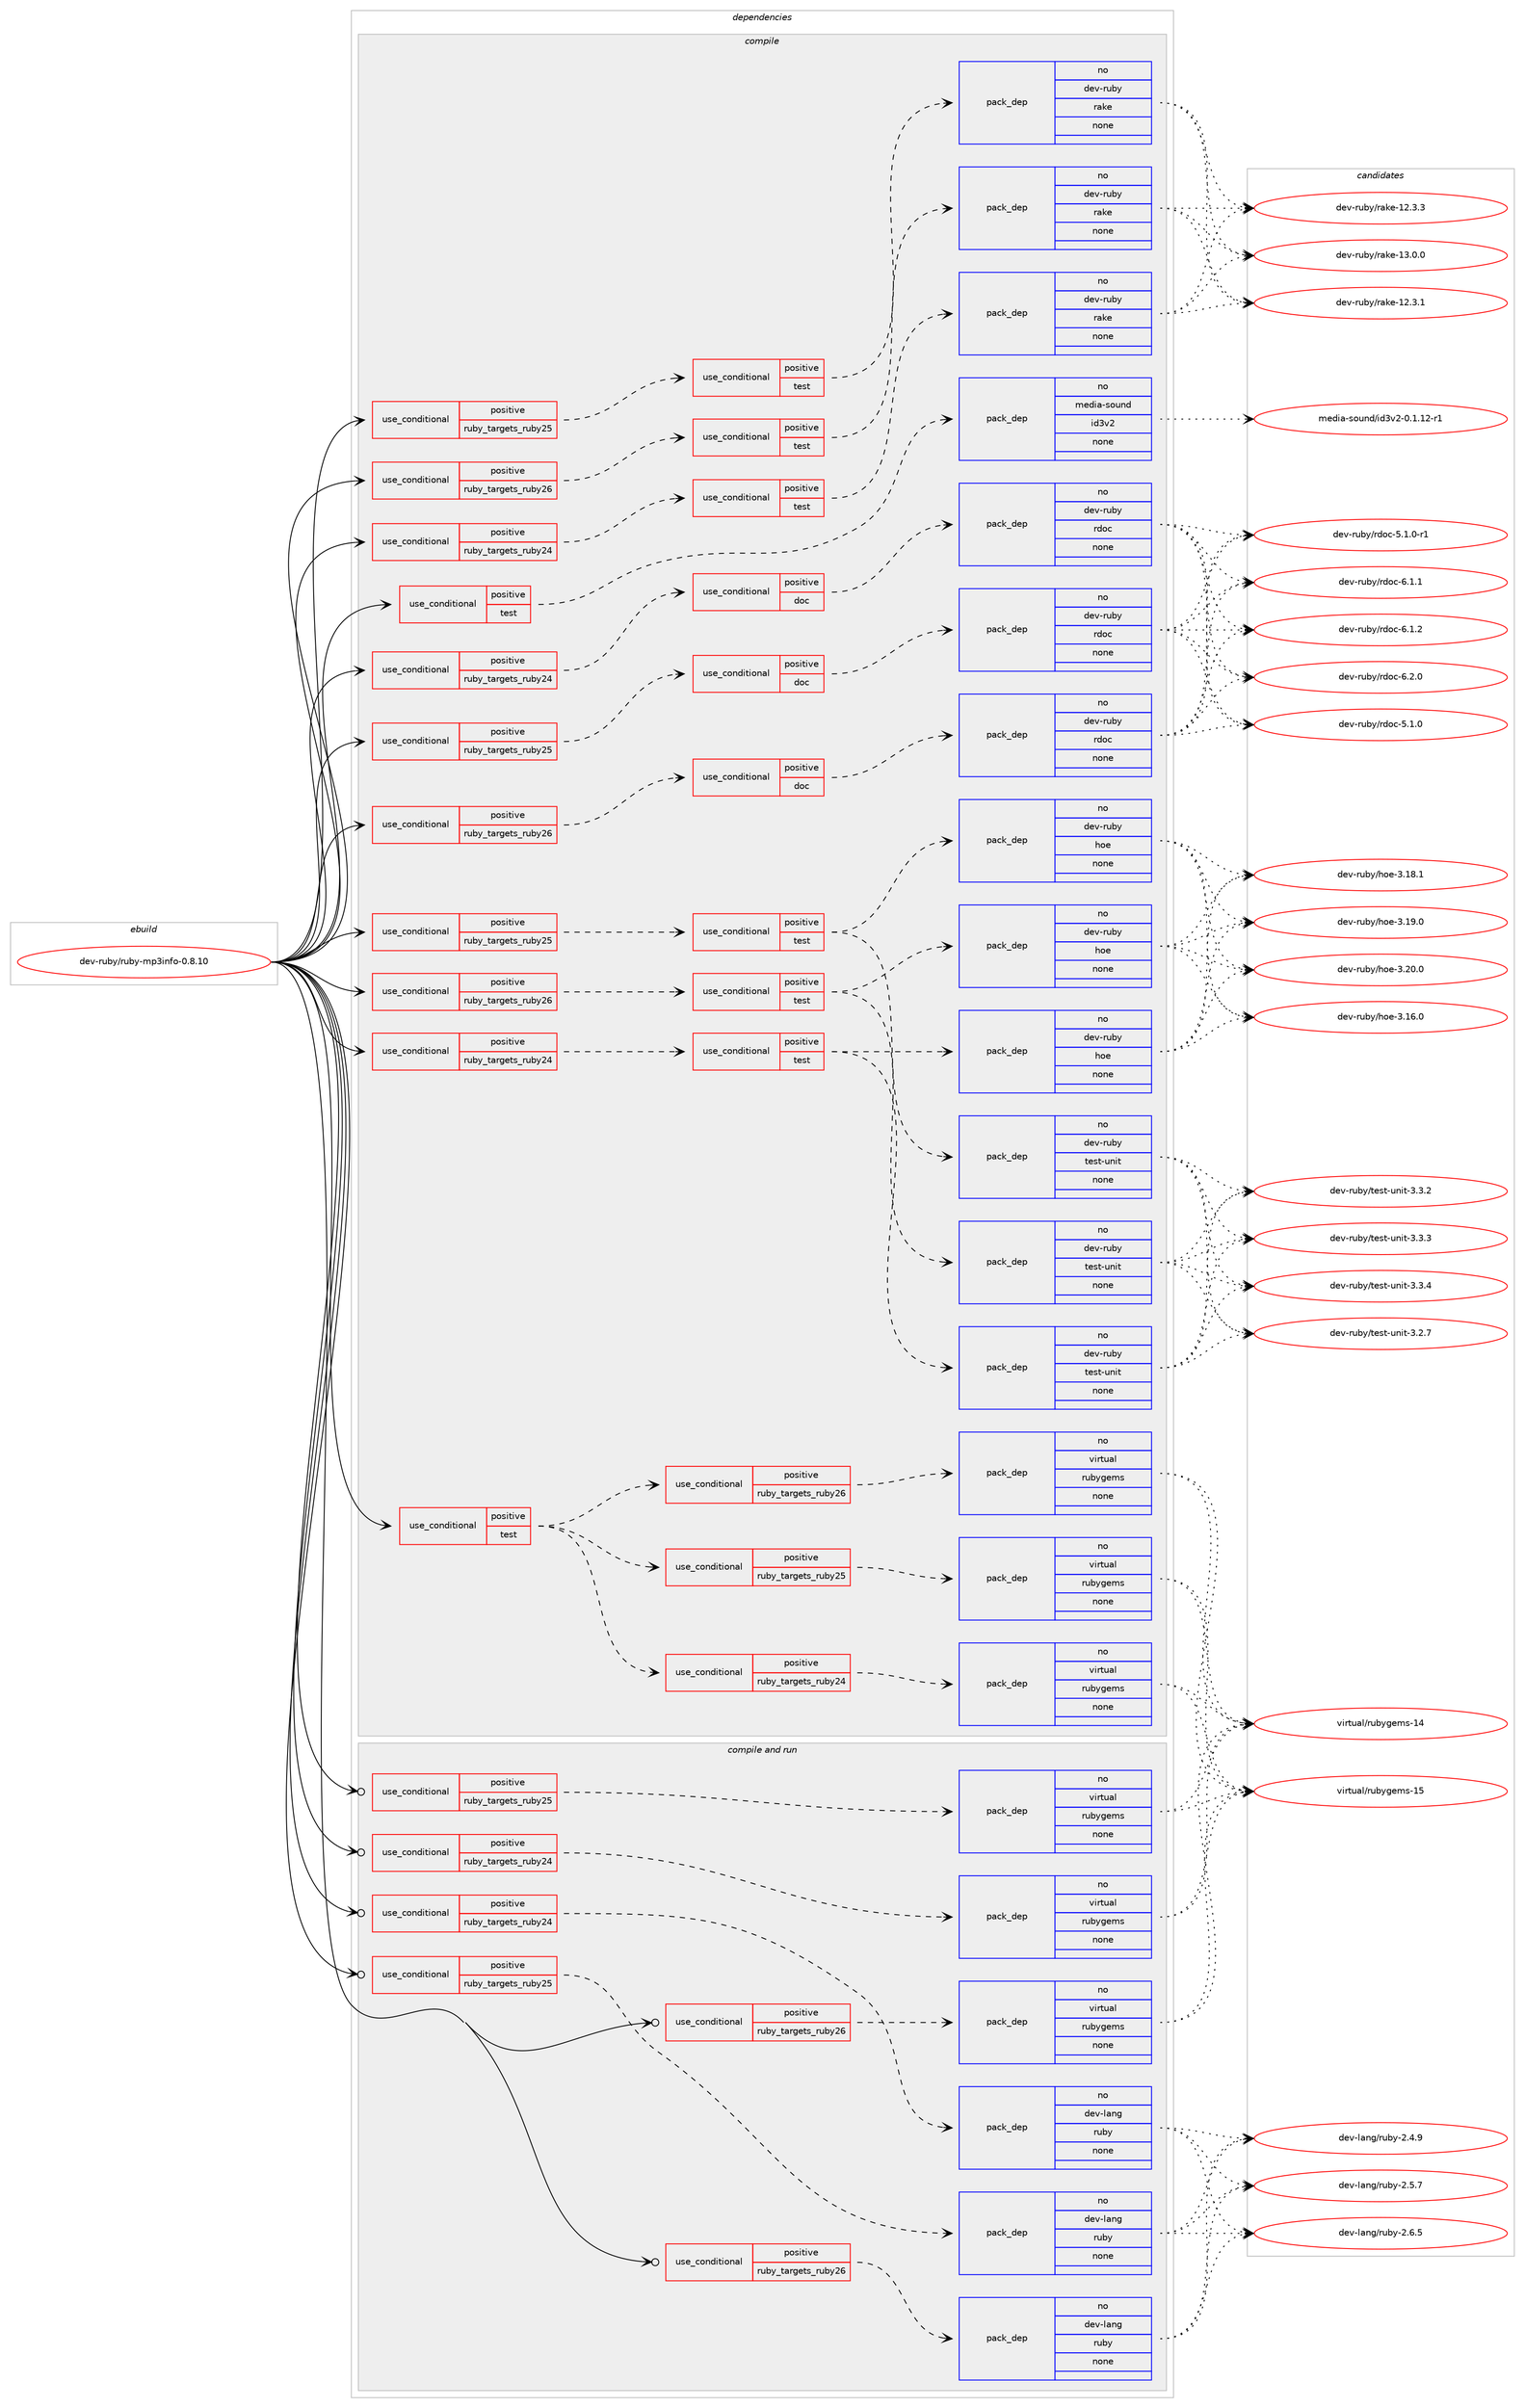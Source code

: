 digraph prolog {

# *************
# Graph options
# *************

newrank=true;
concentrate=true;
compound=true;
graph [rankdir=LR,fontname=Helvetica,fontsize=10,ranksep=1.5];#, ranksep=2.5, nodesep=0.2];
edge  [arrowhead=vee];
node  [fontname=Helvetica,fontsize=10];

# **********
# The ebuild
# **********

subgraph cluster_leftcol {
color=gray;
rank=same;
label=<<i>ebuild</i>>;
id [label="dev-ruby/ruby-mp3info-0.8.10", color=red, width=4, href="../dev-ruby/ruby-mp3info-0.8.10.svg"];
}

# ****************
# The dependencies
# ****************

subgraph cluster_midcol {
color=gray;
label=<<i>dependencies</i>>;
subgraph cluster_compile {
fillcolor="#eeeeee";
style=filled;
label=<<i>compile</i>>;
subgraph cond175749 {
dependency712077 [label=<<TABLE BORDER="0" CELLBORDER="1" CELLSPACING="0" CELLPADDING="4"><TR><TD ROWSPAN="3" CELLPADDING="10">use_conditional</TD></TR><TR><TD>positive</TD></TR><TR><TD>ruby_targets_ruby24</TD></TR></TABLE>>, shape=none, color=red];
subgraph cond175750 {
dependency712078 [label=<<TABLE BORDER="0" CELLBORDER="1" CELLSPACING="0" CELLPADDING="4"><TR><TD ROWSPAN="3" CELLPADDING="10">use_conditional</TD></TR><TR><TD>positive</TD></TR><TR><TD>doc</TD></TR></TABLE>>, shape=none, color=red];
subgraph pack524298 {
dependency712079 [label=<<TABLE BORDER="0" CELLBORDER="1" CELLSPACING="0" CELLPADDING="4" WIDTH="220"><TR><TD ROWSPAN="6" CELLPADDING="30">pack_dep</TD></TR><TR><TD WIDTH="110">no</TD></TR><TR><TD>dev-ruby</TD></TR><TR><TD>rdoc</TD></TR><TR><TD>none</TD></TR><TR><TD></TD></TR></TABLE>>, shape=none, color=blue];
}
dependency712078:e -> dependency712079:w [weight=20,style="dashed",arrowhead="vee"];
}
dependency712077:e -> dependency712078:w [weight=20,style="dashed",arrowhead="vee"];
}
id:e -> dependency712077:w [weight=20,style="solid",arrowhead="vee"];
subgraph cond175751 {
dependency712080 [label=<<TABLE BORDER="0" CELLBORDER="1" CELLSPACING="0" CELLPADDING="4"><TR><TD ROWSPAN="3" CELLPADDING="10">use_conditional</TD></TR><TR><TD>positive</TD></TR><TR><TD>ruby_targets_ruby24</TD></TR></TABLE>>, shape=none, color=red];
subgraph cond175752 {
dependency712081 [label=<<TABLE BORDER="0" CELLBORDER="1" CELLSPACING="0" CELLPADDING="4"><TR><TD ROWSPAN="3" CELLPADDING="10">use_conditional</TD></TR><TR><TD>positive</TD></TR><TR><TD>test</TD></TR></TABLE>>, shape=none, color=red];
subgraph pack524299 {
dependency712082 [label=<<TABLE BORDER="0" CELLBORDER="1" CELLSPACING="0" CELLPADDING="4" WIDTH="220"><TR><TD ROWSPAN="6" CELLPADDING="30">pack_dep</TD></TR><TR><TD WIDTH="110">no</TD></TR><TR><TD>dev-ruby</TD></TR><TR><TD>hoe</TD></TR><TR><TD>none</TD></TR><TR><TD></TD></TR></TABLE>>, shape=none, color=blue];
}
dependency712081:e -> dependency712082:w [weight=20,style="dashed",arrowhead="vee"];
subgraph pack524300 {
dependency712083 [label=<<TABLE BORDER="0" CELLBORDER="1" CELLSPACING="0" CELLPADDING="4" WIDTH="220"><TR><TD ROWSPAN="6" CELLPADDING="30">pack_dep</TD></TR><TR><TD WIDTH="110">no</TD></TR><TR><TD>dev-ruby</TD></TR><TR><TD>test-unit</TD></TR><TR><TD>none</TD></TR><TR><TD></TD></TR></TABLE>>, shape=none, color=blue];
}
dependency712081:e -> dependency712083:w [weight=20,style="dashed",arrowhead="vee"];
}
dependency712080:e -> dependency712081:w [weight=20,style="dashed",arrowhead="vee"];
}
id:e -> dependency712080:w [weight=20,style="solid",arrowhead="vee"];
subgraph cond175753 {
dependency712084 [label=<<TABLE BORDER="0" CELLBORDER="1" CELLSPACING="0" CELLPADDING="4"><TR><TD ROWSPAN="3" CELLPADDING="10">use_conditional</TD></TR><TR><TD>positive</TD></TR><TR><TD>ruby_targets_ruby24</TD></TR></TABLE>>, shape=none, color=red];
subgraph cond175754 {
dependency712085 [label=<<TABLE BORDER="0" CELLBORDER="1" CELLSPACING="0" CELLPADDING="4"><TR><TD ROWSPAN="3" CELLPADDING="10">use_conditional</TD></TR><TR><TD>positive</TD></TR><TR><TD>test</TD></TR></TABLE>>, shape=none, color=red];
subgraph pack524301 {
dependency712086 [label=<<TABLE BORDER="0" CELLBORDER="1" CELLSPACING="0" CELLPADDING="4" WIDTH="220"><TR><TD ROWSPAN="6" CELLPADDING="30">pack_dep</TD></TR><TR><TD WIDTH="110">no</TD></TR><TR><TD>dev-ruby</TD></TR><TR><TD>rake</TD></TR><TR><TD>none</TD></TR><TR><TD></TD></TR></TABLE>>, shape=none, color=blue];
}
dependency712085:e -> dependency712086:w [weight=20,style="dashed",arrowhead="vee"];
}
dependency712084:e -> dependency712085:w [weight=20,style="dashed",arrowhead="vee"];
}
id:e -> dependency712084:w [weight=20,style="solid",arrowhead="vee"];
subgraph cond175755 {
dependency712087 [label=<<TABLE BORDER="0" CELLBORDER="1" CELLSPACING="0" CELLPADDING="4"><TR><TD ROWSPAN="3" CELLPADDING="10">use_conditional</TD></TR><TR><TD>positive</TD></TR><TR><TD>ruby_targets_ruby25</TD></TR></TABLE>>, shape=none, color=red];
subgraph cond175756 {
dependency712088 [label=<<TABLE BORDER="0" CELLBORDER="1" CELLSPACING="0" CELLPADDING="4"><TR><TD ROWSPAN="3" CELLPADDING="10">use_conditional</TD></TR><TR><TD>positive</TD></TR><TR><TD>doc</TD></TR></TABLE>>, shape=none, color=red];
subgraph pack524302 {
dependency712089 [label=<<TABLE BORDER="0" CELLBORDER="1" CELLSPACING="0" CELLPADDING="4" WIDTH="220"><TR><TD ROWSPAN="6" CELLPADDING="30">pack_dep</TD></TR><TR><TD WIDTH="110">no</TD></TR><TR><TD>dev-ruby</TD></TR><TR><TD>rdoc</TD></TR><TR><TD>none</TD></TR><TR><TD></TD></TR></TABLE>>, shape=none, color=blue];
}
dependency712088:e -> dependency712089:w [weight=20,style="dashed",arrowhead="vee"];
}
dependency712087:e -> dependency712088:w [weight=20,style="dashed",arrowhead="vee"];
}
id:e -> dependency712087:w [weight=20,style="solid",arrowhead="vee"];
subgraph cond175757 {
dependency712090 [label=<<TABLE BORDER="0" CELLBORDER="1" CELLSPACING="0" CELLPADDING="4"><TR><TD ROWSPAN="3" CELLPADDING="10">use_conditional</TD></TR><TR><TD>positive</TD></TR><TR><TD>ruby_targets_ruby25</TD></TR></TABLE>>, shape=none, color=red];
subgraph cond175758 {
dependency712091 [label=<<TABLE BORDER="0" CELLBORDER="1" CELLSPACING="0" CELLPADDING="4"><TR><TD ROWSPAN="3" CELLPADDING="10">use_conditional</TD></TR><TR><TD>positive</TD></TR><TR><TD>test</TD></TR></TABLE>>, shape=none, color=red];
subgraph pack524303 {
dependency712092 [label=<<TABLE BORDER="0" CELLBORDER="1" CELLSPACING="0" CELLPADDING="4" WIDTH="220"><TR><TD ROWSPAN="6" CELLPADDING="30">pack_dep</TD></TR><TR><TD WIDTH="110">no</TD></TR><TR><TD>dev-ruby</TD></TR><TR><TD>hoe</TD></TR><TR><TD>none</TD></TR><TR><TD></TD></TR></TABLE>>, shape=none, color=blue];
}
dependency712091:e -> dependency712092:w [weight=20,style="dashed",arrowhead="vee"];
subgraph pack524304 {
dependency712093 [label=<<TABLE BORDER="0" CELLBORDER="1" CELLSPACING="0" CELLPADDING="4" WIDTH="220"><TR><TD ROWSPAN="6" CELLPADDING="30">pack_dep</TD></TR><TR><TD WIDTH="110">no</TD></TR><TR><TD>dev-ruby</TD></TR><TR><TD>test-unit</TD></TR><TR><TD>none</TD></TR><TR><TD></TD></TR></TABLE>>, shape=none, color=blue];
}
dependency712091:e -> dependency712093:w [weight=20,style="dashed",arrowhead="vee"];
}
dependency712090:e -> dependency712091:w [weight=20,style="dashed",arrowhead="vee"];
}
id:e -> dependency712090:w [weight=20,style="solid",arrowhead="vee"];
subgraph cond175759 {
dependency712094 [label=<<TABLE BORDER="0" CELLBORDER="1" CELLSPACING="0" CELLPADDING="4"><TR><TD ROWSPAN="3" CELLPADDING="10">use_conditional</TD></TR><TR><TD>positive</TD></TR><TR><TD>ruby_targets_ruby25</TD></TR></TABLE>>, shape=none, color=red];
subgraph cond175760 {
dependency712095 [label=<<TABLE BORDER="0" CELLBORDER="1" CELLSPACING="0" CELLPADDING="4"><TR><TD ROWSPAN="3" CELLPADDING="10">use_conditional</TD></TR><TR><TD>positive</TD></TR><TR><TD>test</TD></TR></TABLE>>, shape=none, color=red];
subgraph pack524305 {
dependency712096 [label=<<TABLE BORDER="0" CELLBORDER="1" CELLSPACING="0" CELLPADDING="4" WIDTH="220"><TR><TD ROWSPAN="6" CELLPADDING="30">pack_dep</TD></TR><TR><TD WIDTH="110">no</TD></TR><TR><TD>dev-ruby</TD></TR><TR><TD>rake</TD></TR><TR><TD>none</TD></TR><TR><TD></TD></TR></TABLE>>, shape=none, color=blue];
}
dependency712095:e -> dependency712096:w [weight=20,style="dashed",arrowhead="vee"];
}
dependency712094:e -> dependency712095:w [weight=20,style="dashed",arrowhead="vee"];
}
id:e -> dependency712094:w [weight=20,style="solid",arrowhead="vee"];
subgraph cond175761 {
dependency712097 [label=<<TABLE BORDER="0" CELLBORDER="1" CELLSPACING="0" CELLPADDING="4"><TR><TD ROWSPAN="3" CELLPADDING="10">use_conditional</TD></TR><TR><TD>positive</TD></TR><TR><TD>ruby_targets_ruby26</TD></TR></TABLE>>, shape=none, color=red];
subgraph cond175762 {
dependency712098 [label=<<TABLE BORDER="0" CELLBORDER="1" CELLSPACING="0" CELLPADDING="4"><TR><TD ROWSPAN="3" CELLPADDING="10">use_conditional</TD></TR><TR><TD>positive</TD></TR><TR><TD>doc</TD></TR></TABLE>>, shape=none, color=red];
subgraph pack524306 {
dependency712099 [label=<<TABLE BORDER="0" CELLBORDER="1" CELLSPACING="0" CELLPADDING="4" WIDTH="220"><TR><TD ROWSPAN="6" CELLPADDING="30">pack_dep</TD></TR><TR><TD WIDTH="110">no</TD></TR><TR><TD>dev-ruby</TD></TR><TR><TD>rdoc</TD></TR><TR><TD>none</TD></TR><TR><TD></TD></TR></TABLE>>, shape=none, color=blue];
}
dependency712098:e -> dependency712099:w [weight=20,style="dashed",arrowhead="vee"];
}
dependency712097:e -> dependency712098:w [weight=20,style="dashed",arrowhead="vee"];
}
id:e -> dependency712097:w [weight=20,style="solid",arrowhead="vee"];
subgraph cond175763 {
dependency712100 [label=<<TABLE BORDER="0" CELLBORDER="1" CELLSPACING="0" CELLPADDING="4"><TR><TD ROWSPAN="3" CELLPADDING="10">use_conditional</TD></TR><TR><TD>positive</TD></TR><TR><TD>ruby_targets_ruby26</TD></TR></TABLE>>, shape=none, color=red];
subgraph cond175764 {
dependency712101 [label=<<TABLE BORDER="0" CELLBORDER="1" CELLSPACING="0" CELLPADDING="4"><TR><TD ROWSPAN="3" CELLPADDING="10">use_conditional</TD></TR><TR><TD>positive</TD></TR><TR><TD>test</TD></TR></TABLE>>, shape=none, color=red];
subgraph pack524307 {
dependency712102 [label=<<TABLE BORDER="0" CELLBORDER="1" CELLSPACING="0" CELLPADDING="4" WIDTH="220"><TR><TD ROWSPAN="6" CELLPADDING="30">pack_dep</TD></TR><TR><TD WIDTH="110">no</TD></TR><TR><TD>dev-ruby</TD></TR><TR><TD>hoe</TD></TR><TR><TD>none</TD></TR><TR><TD></TD></TR></TABLE>>, shape=none, color=blue];
}
dependency712101:e -> dependency712102:w [weight=20,style="dashed",arrowhead="vee"];
subgraph pack524308 {
dependency712103 [label=<<TABLE BORDER="0" CELLBORDER="1" CELLSPACING="0" CELLPADDING="4" WIDTH="220"><TR><TD ROWSPAN="6" CELLPADDING="30">pack_dep</TD></TR><TR><TD WIDTH="110">no</TD></TR><TR><TD>dev-ruby</TD></TR><TR><TD>test-unit</TD></TR><TR><TD>none</TD></TR><TR><TD></TD></TR></TABLE>>, shape=none, color=blue];
}
dependency712101:e -> dependency712103:w [weight=20,style="dashed",arrowhead="vee"];
}
dependency712100:e -> dependency712101:w [weight=20,style="dashed",arrowhead="vee"];
}
id:e -> dependency712100:w [weight=20,style="solid",arrowhead="vee"];
subgraph cond175765 {
dependency712104 [label=<<TABLE BORDER="0" CELLBORDER="1" CELLSPACING="0" CELLPADDING="4"><TR><TD ROWSPAN="3" CELLPADDING="10">use_conditional</TD></TR><TR><TD>positive</TD></TR><TR><TD>ruby_targets_ruby26</TD></TR></TABLE>>, shape=none, color=red];
subgraph cond175766 {
dependency712105 [label=<<TABLE BORDER="0" CELLBORDER="1" CELLSPACING="0" CELLPADDING="4"><TR><TD ROWSPAN="3" CELLPADDING="10">use_conditional</TD></TR><TR><TD>positive</TD></TR><TR><TD>test</TD></TR></TABLE>>, shape=none, color=red];
subgraph pack524309 {
dependency712106 [label=<<TABLE BORDER="0" CELLBORDER="1" CELLSPACING="0" CELLPADDING="4" WIDTH="220"><TR><TD ROWSPAN="6" CELLPADDING="30">pack_dep</TD></TR><TR><TD WIDTH="110">no</TD></TR><TR><TD>dev-ruby</TD></TR><TR><TD>rake</TD></TR><TR><TD>none</TD></TR><TR><TD></TD></TR></TABLE>>, shape=none, color=blue];
}
dependency712105:e -> dependency712106:w [weight=20,style="dashed",arrowhead="vee"];
}
dependency712104:e -> dependency712105:w [weight=20,style="dashed",arrowhead="vee"];
}
id:e -> dependency712104:w [weight=20,style="solid",arrowhead="vee"];
subgraph cond175767 {
dependency712107 [label=<<TABLE BORDER="0" CELLBORDER="1" CELLSPACING="0" CELLPADDING="4"><TR><TD ROWSPAN="3" CELLPADDING="10">use_conditional</TD></TR><TR><TD>positive</TD></TR><TR><TD>test</TD></TR></TABLE>>, shape=none, color=red];
subgraph cond175768 {
dependency712108 [label=<<TABLE BORDER="0" CELLBORDER="1" CELLSPACING="0" CELLPADDING="4"><TR><TD ROWSPAN="3" CELLPADDING="10">use_conditional</TD></TR><TR><TD>positive</TD></TR><TR><TD>ruby_targets_ruby24</TD></TR></TABLE>>, shape=none, color=red];
subgraph pack524310 {
dependency712109 [label=<<TABLE BORDER="0" CELLBORDER="1" CELLSPACING="0" CELLPADDING="4" WIDTH="220"><TR><TD ROWSPAN="6" CELLPADDING="30">pack_dep</TD></TR><TR><TD WIDTH="110">no</TD></TR><TR><TD>virtual</TD></TR><TR><TD>rubygems</TD></TR><TR><TD>none</TD></TR><TR><TD></TD></TR></TABLE>>, shape=none, color=blue];
}
dependency712108:e -> dependency712109:w [weight=20,style="dashed",arrowhead="vee"];
}
dependency712107:e -> dependency712108:w [weight=20,style="dashed",arrowhead="vee"];
subgraph cond175769 {
dependency712110 [label=<<TABLE BORDER="0" CELLBORDER="1" CELLSPACING="0" CELLPADDING="4"><TR><TD ROWSPAN="3" CELLPADDING="10">use_conditional</TD></TR><TR><TD>positive</TD></TR><TR><TD>ruby_targets_ruby25</TD></TR></TABLE>>, shape=none, color=red];
subgraph pack524311 {
dependency712111 [label=<<TABLE BORDER="0" CELLBORDER="1" CELLSPACING="0" CELLPADDING="4" WIDTH="220"><TR><TD ROWSPAN="6" CELLPADDING="30">pack_dep</TD></TR><TR><TD WIDTH="110">no</TD></TR><TR><TD>virtual</TD></TR><TR><TD>rubygems</TD></TR><TR><TD>none</TD></TR><TR><TD></TD></TR></TABLE>>, shape=none, color=blue];
}
dependency712110:e -> dependency712111:w [weight=20,style="dashed",arrowhead="vee"];
}
dependency712107:e -> dependency712110:w [weight=20,style="dashed",arrowhead="vee"];
subgraph cond175770 {
dependency712112 [label=<<TABLE BORDER="0" CELLBORDER="1" CELLSPACING="0" CELLPADDING="4"><TR><TD ROWSPAN="3" CELLPADDING="10">use_conditional</TD></TR><TR><TD>positive</TD></TR><TR><TD>ruby_targets_ruby26</TD></TR></TABLE>>, shape=none, color=red];
subgraph pack524312 {
dependency712113 [label=<<TABLE BORDER="0" CELLBORDER="1" CELLSPACING="0" CELLPADDING="4" WIDTH="220"><TR><TD ROWSPAN="6" CELLPADDING="30">pack_dep</TD></TR><TR><TD WIDTH="110">no</TD></TR><TR><TD>virtual</TD></TR><TR><TD>rubygems</TD></TR><TR><TD>none</TD></TR><TR><TD></TD></TR></TABLE>>, shape=none, color=blue];
}
dependency712112:e -> dependency712113:w [weight=20,style="dashed",arrowhead="vee"];
}
dependency712107:e -> dependency712112:w [weight=20,style="dashed",arrowhead="vee"];
}
id:e -> dependency712107:w [weight=20,style="solid",arrowhead="vee"];
subgraph cond175771 {
dependency712114 [label=<<TABLE BORDER="0" CELLBORDER="1" CELLSPACING="0" CELLPADDING="4"><TR><TD ROWSPAN="3" CELLPADDING="10">use_conditional</TD></TR><TR><TD>positive</TD></TR><TR><TD>test</TD></TR></TABLE>>, shape=none, color=red];
subgraph pack524313 {
dependency712115 [label=<<TABLE BORDER="0" CELLBORDER="1" CELLSPACING="0" CELLPADDING="4" WIDTH="220"><TR><TD ROWSPAN="6" CELLPADDING="30">pack_dep</TD></TR><TR><TD WIDTH="110">no</TD></TR><TR><TD>media-sound</TD></TR><TR><TD>id3v2</TD></TR><TR><TD>none</TD></TR><TR><TD></TD></TR></TABLE>>, shape=none, color=blue];
}
dependency712114:e -> dependency712115:w [weight=20,style="dashed",arrowhead="vee"];
}
id:e -> dependency712114:w [weight=20,style="solid",arrowhead="vee"];
}
subgraph cluster_compileandrun {
fillcolor="#eeeeee";
style=filled;
label=<<i>compile and run</i>>;
subgraph cond175772 {
dependency712116 [label=<<TABLE BORDER="0" CELLBORDER="1" CELLSPACING="0" CELLPADDING="4"><TR><TD ROWSPAN="3" CELLPADDING="10">use_conditional</TD></TR><TR><TD>positive</TD></TR><TR><TD>ruby_targets_ruby24</TD></TR></TABLE>>, shape=none, color=red];
subgraph pack524314 {
dependency712117 [label=<<TABLE BORDER="0" CELLBORDER="1" CELLSPACING="0" CELLPADDING="4" WIDTH="220"><TR><TD ROWSPAN="6" CELLPADDING="30">pack_dep</TD></TR><TR><TD WIDTH="110">no</TD></TR><TR><TD>dev-lang</TD></TR><TR><TD>ruby</TD></TR><TR><TD>none</TD></TR><TR><TD></TD></TR></TABLE>>, shape=none, color=blue];
}
dependency712116:e -> dependency712117:w [weight=20,style="dashed",arrowhead="vee"];
}
id:e -> dependency712116:w [weight=20,style="solid",arrowhead="odotvee"];
subgraph cond175773 {
dependency712118 [label=<<TABLE BORDER="0" CELLBORDER="1" CELLSPACING="0" CELLPADDING="4"><TR><TD ROWSPAN="3" CELLPADDING="10">use_conditional</TD></TR><TR><TD>positive</TD></TR><TR><TD>ruby_targets_ruby24</TD></TR></TABLE>>, shape=none, color=red];
subgraph pack524315 {
dependency712119 [label=<<TABLE BORDER="0" CELLBORDER="1" CELLSPACING="0" CELLPADDING="4" WIDTH="220"><TR><TD ROWSPAN="6" CELLPADDING="30">pack_dep</TD></TR><TR><TD WIDTH="110">no</TD></TR><TR><TD>virtual</TD></TR><TR><TD>rubygems</TD></TR><TR><TD>none</TD></TR><TR><TD></TD></TR></TABLE>>, shape=none, color=blue];
}
dependency712118:e -> dependency712119:w [weight=20,style="dashed",arrowhead="vee"];
}
id:e -> dependency712118:w [weight=20,style="solid",arrowhead="odotvee"];
subgraph cond175774 {
dependency712120 [label=<<TABLE BORDER="0" CELLBORDER="1" CELLSPACING="0" CELLPADDING="4"><TR><TD ROWSPAN="3" CELLPADDING="10">use_conditional</TD></TR><TR><TD>positive</TD></TR><TR><TD>ruby_targets_ruby25</TD></TR></TABLE>>, shape=none, color=red];
subgraph pack524316 {
dependency712121 [label=<<TABLE BORDER="0" CELLBORDER="1" CELLSPACING="0" CELLPADDING="4" WIDTH="220"><TR><TD ROWSPAN="6" CELLPADDING="30">pack_dep</TD></TR><TR><TD WIDTH="110">no</TD></TR><TR><TD>dev-lang</TD></TR><TR><TD>ruby</TD></TR><TR><TD>none</TD></TR><TR><TD></TD></TR></TABLE>>, shape=none, color=blue];
}
dependency712120:e -> dependency712121:w [weight=20,style="dashed",arrowhead="vee"];
}
id:e -> dependency712120:w [weight=20,style="solid",arrowhead="odotvee"];
subgraph cond175775 {
dependency712122 [label=<<TABLE BORDER="0" CELLBORDER="1" CELLSPACING="0" CELLPADDING="4"><TR><TD ROWSPAN="3" CELLPADDING="10">use_conditional</TD></TR><TR><TD>positive</TD></TR><TR><TD>ruby_targets_ruby25</TD></TR></TABLE>>, shape=none, color=red];
subgraph pack524317 {
dependency712123 [label=<<TABLE BORDER="0" CELLBORDER="1" CELLSPACING="0" CELLPADDING="4" WIDTH="220"><TR><TD ROWSPAN="6" CELLPADDING="30">pack_dep</TD></TR><TR><TD WIDTH="110">no</TD></TR><TR><TD>virtual</TD></TR><TR><TD>rubygems</TD></TR><TR><TD>none</TD></TR><TR><TD></TD></TR></TABLE>>, shape=none, color=blue];
}
dependency712122:e -> dependency712123:w [weight=20,style="dashed",arrowhead="vee"];
}
id:e -> dependency712122:w [weight=20,style="solid",arrowhead="odotvee"];
subgraph cond175776 {
dependency712124 [label=<<TABLE BORDER="0" CELLBORDER="1" CELLSPACING="0" CELLPADDING="4"><TR><TD ROWSPAN="3" CELLPADDING="10">use_conditional</TD></TR><TR><TD>positive</TD></TR><TR><TD>ruby_targets_ruby26</TD></TR></TABLE>>, shape=none, color=red];
subgraph pack524318 {
dependency712125 [label=<<TABLE BORDER="0" CELLBORDER="1" CELLSPACING="0" CELLPADDING="4" WIDTH="220"><TR><TD ROWSPAN="6" CELLPADDING="30">pack_dep</TD></TR><TR><TD WIDTH="110">no</TD></TR><TR><TD>dev-lang</TD></TR><TR><TD>ruby</TD></TR><TR><TD>none</TD></TR><TR><TD></TD></TR></TABLE>>, shape=none, color=blue];
}
dependency712124:e -> dependency712125:w [weight=20,style="dashed",arrowhead="vee"];
}
id:e -> dependency712124:w [weight=20,style="solid",arrowhead="odotvee"];
subgraph cond175777 {
dependency712126 [label=<<TABLE BORDER="0" CELLBORDER="1" CELLSPACING="0" CELLPADDING="4"><TR><TD ROWSPAN="3" CELLPADDING="10">use_conditional</TD></TR><TR><TD>positive</TD></TR><TR><TD>ruby_targets_ruby26</TD></TR></TABLE>>, shape=none, color=red];
subgraph pack524319 {
dependency712127 [label=<<TABLE BORDER="0" CELLBORDER="1" CELLSPACING="0" CELLPADDING="4" WIDTH="220"><TR><TD ROWSPAN="6" CELLPADDING="30">pack_dep</TD></TR><TR><TD WIDTH="110">no</TD></TR><TR><TD>virtual</TD></TR><TR><TD>rubygems</TD></TR><TR><TD>none</TD></TR><TR><TD></TD></TR></TABLE>>, shape=none, color=blue];
}
dependency712126:e -> dependency712127:w [weight=20,style="dashed",arrowhead="vee"];
}
id:e -> dependency712126:w [weight=20,style="solid",arrowhead="odotvee"];
}
subgraph cluster_run {
fillcolor="#eeeeee";
style=filled;
label=<<i>run</i>>;
}
}

# **************
# The candidates
# **************

subgraph cluster_choices {
rank=same;
color=gray;
label=<<i>candidates</i>>;

subgraph choice524298 {
color=black;
nodesep=1;
choice10010111845114117981214711410011199455346494648 [label="dev-ruby/rdoc-5.1.0", color=red, width=4,href="../dev-ruby/rdoc-5.1.0.svg"];
choice100101118451141179812147114100111994553464946484511449 [label="dev-ruby/rdoc-5.1.0-r1", color=red, width=4,href="../dev-ruby/rdoc-5.1.0-r1.svg"];
choice10010111845114117981214711410011199455446494649 [label="dev-ruby/rdoc-6.1.1", color=red, width=4,href="../dev-ruby/rdoc-6.1.1.svg"];
choice10010111845114117981214711410011199455446494650 [label="dev-ruby/rdoc-6.1.2", color=red, width=4,href="../dev-ruby/rdoc-6.1.2.svg"];
choice10010111845114117981214711410011199455446504648 [label="dev-ruby/rdoc-6.2.0", color=red, width=4,href="../dev-ruby/rdoc-6.2.0.svg"];
dependency712079:e -> choice10010111845114117981214711410011199455346494648:w [style=dotted,weight="100"];
dependency712079:e -> choice100101118451141179812147114100111994553464946484511449:w [style=dotted,weight="100"];
dependency712079:e -> choice10010111845114117981214711410011199455446494649:w [style=dotted,weight="100"];
dependency712079:e -> choice10010111845114117981214711410011199455446494650:w [style=dotted,weight="100"];
dependency712079:e -> choice10010111845114117981214711410011199455446504648:w [style=dotted,weight="100"];
}
subgraph choice524299 {
color=black;
nodesep=1;
choice10010111845114117981214710411110145514649544648 [label="dev-ruby/hoe-3.16.0", color=red, width=4,href="../dev-ruby/hoe-3.16.0.svg"];
choice10010111845114117981214710411110145514649564649 [label="dev-ruby/hoe-3.18.1", color=red, width=4,href="../dev-ruby/hoe-3.18.1.svg"];
choice10010111845114117981214710411110145514649574648 [label="dev-ruby/hoe-3.19.0", color=red, width=4,href="../dev-ruby/hoe-3.19.0.svg"];
choice10010111845114117981214710411110145514650484648 [label="dev-ruby/hoe-3.20.0", color=red, width=4,href="../dev-ruby/hoe-3.20.0.svg"];
dependency712082:e -> choice10010111845114117981214710411110145514649544648:w [style=dotted,weight="100"];
dependency712082:e -> choice10010111845114117981214710411110145514649564649:w [style=dotted,weight="100"];
dependency712082:e -> choice10010111845114117981214710411110145514649574648:w [style=dotted,weight="100"];
dependency712082:e -> choice10010111845114117981214710411110145514650484648:w [style=dotted,weight="100"];
}
subgraph choice524300 {
color=black;
nodesep=1;
choice10010111845114117981214711610111511645117110105116455146504655 [label="dev-ruby/test-unit-3.2.7", color=red, width=4,href="../dev-ruby/test-unit-3.2.7.svg"];
choice10010111845114117981214711610111511645117110105116455146514650 [label="dev-ruby/test-unit-3.3.2", color=red, width=4,href="../dev-ruby/test-unit-3.3.2.svg"];
choice10010111845114117981214711610111511645117110105116455146514651 [label="dev-ruby/test-unit-3.3.3", color=red, width=4,href="../dev-ruby/test-unit-3.3.3.svg"];
choice10010111845114117981214711610111511645117110105116455146514652 [label="dev-ruby/test-unit-3.3.4", color=red, width=4,href="../dev-ruby/test-unit-3.3.4.svg"];
dependency712083:e -> choice10010111845114117981214711610111511645117110105116455146504655:w [style=dotted,weight="100"];
dependency712083:e -> choice10010111845114117981214711610111511645117110105116455146514650:w [style=dotted,weight="100"];
dependency712083:e -> choice10010111845114117981214711610111511645117110105116455146514651:w [style=dotted,weight="100"];
dependency712083:e -> choice10010111845114117981214711610111511645117110105116455146514652:w [style=dotted,weight="100"];
}
subgraph choice524301 {
color=black;
nodesep=1;
choice1001011184511411798121471149710710145495046514649 [label="dev-ruby/rake-12.3.1", color=red, width=4,href="../dev-ruby/rake-12.3.1.svg"];
choice1001011184511411798121471149710710145495046514651 [label="dev-ruby/rake-12.3.3", color=red, width=4,href="../dev-ruby/rake-12.3.3.svg"];
choice1001011184511411798121471149710710145495146484648 [label="dev-ruby/rake-13.0.0", color=red, width=4,href="../dev-ruby/rake-13.0.0.svg"];
dependency712086:e -> choice1001011184511411798121471149710710145495046514649:w [style=dotted,weight="100"];
dependency712086:e -> choice1001011184511411798121471149710710145495046514651:w [style=dotted,weight="100"];
dependency712086:e -> choice1001011184511411798121471149710710145495146484648:w [style=dotted,weight="100"];
}
subgraph choice524302 {
color=black;
nodesep=1;
choice10010111845114117981214711410011199455346494648 [label="dev-ruby/rdoc-5.1.0", color=red, width=4,href="../dev-ruby/rdoc-5.1.0.svg"];
choice100101118451141179812147114100111994553464946484511449 [label="dev-ruby/rdoc-5.1.0-r1", color=red, width=4,href="../dev-ruby/rdoc-5.1.0-r1.svg"];
choice10010111845114117981214711410011199455446494649 [label="dev-ruby/rdoc-6.1.1", color=red, width=4,href="../dev-ruby/rdoc-6.1.1.svg"];
choice10010111845114117981214711410011199455446494650 [label="dev-ruby/rdoc-6.1.2", color=red, width=4,href="../dev-ruby/rdoc-6.1.2.svg"];
choice10010111845114117981214711410011199455446504648 [label="dev-ruby/rdoc-6.2.0", color=red, width=4,href="../dev-ruby/rdoc-6.2.0.svg"];
dependency712089:e -> choice10010111845114117981214711410011199455346494648:w [style=dotted,weight="100"];
dependency712089:e -> choice100101118451141179812147114100111994553464946484511449:w [style=dotted,weight="100"];
dependency712089:e -> choice10010111845114117981214711410011199455446494649:w [style=dotted,weight="100"];
dependency712089:e -> choice10010111845114117981214711410011199455446494650:w [style=dotted,weight="100"];
dependency712089:e -> choice10010111845114117981214711410011199455446504648:w [style=dotted,weight="100"];
}
subgraph choice524303 {
color=black;
nodesep=1;
choice10010111845114117981214710411110145514649544648 [label="dev-ruby/hoe-3.16.0", color=red, width=4,href="../dev-ruby/hoe-3.16.0.svg"];
choice10010111845114117981214710411110145514649564649 [label="dev-ruby/hoe-3.18.1", color=red, width=4,href="../dev-ruby/hoe-3.18.1.svg"];
choice10010111845114117981214710411110145514649574648 [label="dev-ruby/hoe-3.19.0", color=red, width=4,href="../dev-ruby/hoe-3.19.0.svg"];
choice10010111845114117981214710411110145514650484648 [label="dev-ruby/hoe-3.20.0", color=red, width=4,href="../dev-ruby/hoe-3.20.0.svg"];
dependency712092:e -> choice10010111845114117981214710411110145514649544648:w [style=dotted,weight="100"];
dependency712092:e -> choice10010111845114117981214710411110145514649564649:w [style=dotted,weight="100"];
dependency712092:e -> choice10010111845114117981214710411110145514649574648:w [style=dotted,weight="100"];
dependency712092:e -> choice10010111845114117981214710411110145514650484648:w [style=dotted,weight="100"];
}
subgraph choice524304 {
color=black;
nodesep=1;
choice10010111845114117981214711610111511645117110105116455146504655 [label="dev-ruby/test-unit-3.2.7", color=red, width=4,href="../dev-ruby/test-unit-3.2.7.svg"];
choice10010111845114117981214711610111511645117110105116455146514650 [label="dev-ruby/test-unit-3.3.2", color=red, width=4,href="../dev-ruby/test-unit-3.3.2.svg"];
choice10010111845114117981214711610111511645117110105116455146514651 [label="dev-ruby/test-unit-3.3.3", color=red, width=4,href="../dev-ruby/test-unit-3.3.3.svg"];
choice10010111845114117981214711610111511645117110105116455146514652 [label="dev-ruby/test-unit-3.3.4", color=red, width=4,href="../dev-ruby/test-unit-3.3.4.svg"];
dependency712093:e -> choice10010111845114117981214711610111511645117110105116455146504655:w [style=dotted,weight="100"];
dependency712093:e -> choice10010111845114117981214711610111511645117110105116455146514650:w [style=dotted,weight="100"];
dependency712093:e -> choice10010111845114117981214711610111511645117110105116455146514651:w [style=dotted,weight="100"];
dependency712093:e -> choice10010111845114117981214711610111511645117110105116455146514652:w [style=dotted,weight="100"];
}
subgraph choice524305 {
color=black;
nodesep=1;
choice1001011184511411798121471149710710145495046514649 [label="dev-ruby/rake-12.3.1", color=red, width=4,href="../dev-ruby/rake-12.3.1.svg"];
choice1001011184511411798121471149710710145495046514651 [label="dev-ruby/rake-12.3.3", color=red, width=4,href="../dev-ruby/rake-12.3.3.svg"];
choice1001011184511411798121471149710710145495146484648 [label="dev-ruby/rake-13.0.0", color=red, width=4,href="../dev-ruby/rake-13.0.0.svg"];
dependency712096:e -> choice1001011184511411798121471149710710145495046514649:w [style=dotted,weight="100"];
dependency712096:e -> choice1001011184511411798121471149710710145495046514651:w [style=dotted,weight="100"];
dependency712096:e -> choice1001011184511411798121471149710710145495146484648:w [style=dotted,weight="100"];
}
subgraph choice524306 {
color=black;
nodesep=1;
choice10010111845114117981214711410011199455346494648 [label="dev-ruby/rdoc-5.1.0", color=red, width=4,href="../dev-ruby/rdoc-5.1.0.svg"];
choice100101118451141179812147114100111994553464946484511449 [label="dev-ruby/rdoc-5.1.0-r1", color=red, width=4,href="../dev-ruby/rdoc-5.1.0-r1.svg"];
choice10010111845114117981214711410011199455446494649 [label="dev-ruby/rdoc-6.1.1", color=red, width=4,href="../dev-ruby/rdoc-6.1.1.svg"];
choice10010111845114117981214711410011199455446494650 [label="dev-ruby/rdoc-6.1.2", color=red, width=4,href="../dev-ruby/rdoc-6.1.2.svg"];
choice10010111845114117981214711410011199455446504648 [label="dev-ruby/rdoc-6.2.0", color=red, width=4,href="../dev-ruby/rdoc-6.2.0.svg"];
dependency712099:e -> choice10010111845114117981214711410011199455346494648:w [style=dotted,weight="100"];
dependency712099:e -> choice100101118451141179812147114100111994553464946484511449:w [style=dotted,weight="100"];
dependency712099:e -> choice10010111845114117981214711410011199455446494649:w [style=dotted,weight="100"];
dependency712099:e -> choice10010111845114117981214711410011199455446494650:w [style=dotted,weight="100"];
dependency712099:e -> choice10010111845114117981214711410011199455446504648:w [style=dotted,weight="100"];
}
subgraph choice524307 {
color=black;
nodesep=1;
choice10010111845114117981214710411110145514649544648 [label="dev-ruby/hoe-3.16.0", color=red, width=4,href="../dev-ruby/hoe-3.16.0.svg"];
choice10010111845114117981214710411110145514649564649 [label="dev-ruby/hoe-3.18.1", color=red, width=4,href="../dev-ruby/hoe-3.18.1.svg"];
choice10010111845114117981214710411110145514649574648 [label="dev-ruby/hoe-3.19.0", color=red, width=4,href="../dev-ruby/hoe-3.19.0.svg"];
choice10010111845114117981214710411110145514650484648 [label="dev-ruby/hoe-3.20.0", color=red, width=4,href="../dev-ruby/hoe-3.20.0.svg"];
dependency712102:e -> choice10010111845114117981214710411110145514649544648:w [style=dotted,weight="100"];
dependency712102:e -> choice10010111845114117981214710411110145514649564649:w [style=dotted,weight="100"];
dependency712102:e -> choice10010111845114117981214710411110145514649574648:w [style=dotted,weight="100"];
dependency712102:e -> choice10010111845114117981214710411110145514650484648:w [style=dotted,weight="100"];
}
subgraph choice524308 {
color=black;
nodesep=1;
choice10010111845114117981214711610111511645117110105116455146504655 [label="dev-ruby/test-unit-3.2.7", color=red, width=4,href="../dev-ruby/test-unit-3.2.7.svg"];
choice10010111845114117981214711610111511645117110105116455146514650 [label="dev-ruby/test-unit-3.3.2", color=red, width=4,href="../dev-ruby/test-unit-3.3.2.svg"];
choice10010111845114117981214711610111511645117110105116455146514651 [label="dev-ruby/test-unit-3.3.3", color=red, width=4,href="../dev-ruby/test-unit-3.3.3.svg"];
choice10010111845114117981214711610111511645117110105116455146514652 [label="dev-ruby/test-unit-3.3.4", color=red, width=4,href="../dev-ruby/test-unit-3.3.4.svg"];
dependency712103:e -> choice10010111845114117981214711610111511645117110105116455146504655:w [style=dotted,weight="100"];
dependency712103:e -> choice10010111845114117981214711610111511645117110105116455146514650:w [style=dotted,weight="100"];
dependency712103:e -> choice10010111845114117981214711610111511645117110105116455146514651:w [style=dotted,weight="100"];
dependency712103:e -> choice10010111845114117981214711610111511645117110105116455146514652:w [style=dotted,weight="100"];
}
subgraph choice524309 {
color=black;
nodesep=1;
choice1001011184511411798121471149710710145495046514649 [label="dev-ruby/rake-12.3.1", color=red, width=4,href="../dev-ruby/rake-12.3.1.svg"];
choice1001011184511411798121471149710710145495046514651 [label="dev-ruby/rake-12.3.3", color=red, width=4,href="../dev-ruby/rake-12.3.3.svg"];
choice1001011184511411798121471149710710145495146484648 [label="dev-ruby/rake-13.0.0", color=red, width=4,href="../dev-ruby/rake-13.0.0.svg"];
dependency712106:e -> choice1001011184511411798121471149710710145495046514649:w [style=dotted,weight="100"];
dependency712106:e -> choice1001011184511411798121471149710710145495046514651:w [style=dotted,weight="100"];
dependency712106:e -> choice1001011184511411798121471149710710145495146484648:w [style=dotted,weight="100"];
}
subgraph choice524310 {
color=black;
nodesep=1;
choice118105114116117971084711411798121103101109115454952 [label="virtual/rubygems-14", color=red, width=4,href="../virtual/rubygems-14.svg"];
choice118105114116117971084711411798121103101109115454953 [label="virtual/rubygems-15", color=red, width=4,href="../virtual/rubygems-15.svg"];
dependency712109:e -> choice118105114116117971084711411798121103101109115454952:w [style=dotted,weight="100"];
dependency712109:e -> choice118105114116117971084711411798121103101109115454953:w [style=dotted,weight="100"];
}
subgraph choice524311 {
color=black;
nodesep=1;
choice118105114116117971084711411798121103101109115454952 [label="virtual/rubygems-14", color=red, width=4,href="../virtual/rubygems-14.svg"];
choice118105114116117971084711411798121103101109115454953 [label="virtual/rubygems-15", color=red, width=4,href="../virtual/rubygems-15.svg"];
dependency712111:e -> choice118105114116117971084711411798121103101109115454952:w [style=dotted,weight="100"];
dependency712111:e -> choice118105114116117971084711411798121103101109115454953:w [style=dotted,weight="100"];
}
subgraph choice524312 {
color=black;
nodesep=1;
choice118105114116117971084711411798121103101109115454952 [label="virtual/rubygems-14", color=red, width=4,href="../virtual/rubygems-14.svg"];
choice118105114116117971084711411798121103101109115454953 [label="virtual/rubygems-15", color=red, width=4,href="../virtual/rubygems-15.svg"];
dependency712113:e -> choice118105114116117971084711411798121103101109115454952:w [style=dotted,weight="100"];
dependency712113:e -> choice118105114116117971084711411798121103101109115454953:w [style=dotted,weight="100"];
}
subgraph choice524313 {
color=black;
nodesep=1;
choice1091011001059745115111117110100471051005111850454846494649504511449 [label="media-sound/id3v2-0.1.12-r1", color=red, width=4,href="../media-sound/id3v2-0.1.12-r1.svg"];
dependency712115:e -> choice1091011001059745115111117110100471051005111850454846494649504511449:w [style=dotted,weight="100"];
}
subgraph choice524314 {
color=black;
nodesep=1;
choice10010111845108971101034711411798121455046524657 [label="dev-lang/ruby-2.4.9", color=red, width=4,href="../dev-lang/ruby-2.4.9.svg"];
choice10010111845108971101034711411798121455046534655 [label="dev-lang/ruby-2.5.7", color=red, width=4,href="../dev-lang/ruby-2.5.7.svg"];
choice10010111845108971101034711411798121455046544653 [label="dev-lang/ruby-2.6.5", color=red, width=4,href="../dev-lang/ruby-2.6.5.svg"];
dependency712117:e -> choice10010111845108971101034711411798121455046524657:w [style=dotted,weight="100"];
dependency712117:e -> choice10010111845108971101034711411798121455046534655:w [style=dotted,weight="100"];
dependency712117:e -> choice10010111845108971101034711411798121455046544653:w [style=dotted,weight="100"];
}
subgraph choice524315 {
color=black;
nodesep=1;
choice118105114116117971084711411798121103101109115454952 [label="virtual/rubygems-14", color=red, width=4,href="../virtual/rubygems-14.svg"];
choice118105114116117971084711411798121103101109115454953 [label="virtual/rubygems-15", color=red, width=4,href="../virtual/rubygems-15.svg"];
dependency712119:e -> choice118105114116117971084711411798121103101109115454952:w [style=dotted,weight="100"];
dependency712119:e -> choice118105114116117971084711411798121103101109115454953:w [style=dotted,weight="100"];
}
subgraph choice524316 {
color=black;
nodesep=1;
choice10010111845108971101034711411798121455046524657 [label="dev-lang/ruby-2.4.9", color=red, width=4,href="../dev-lang/ruby-2.4.9.svg"];
choice10010111845108971101034711411798121455046534655 [label="dev-lang/ruby-2.5.7", color=red, width=4,href="../dev-lang/ruby-2.5.7.svg"];
choice10010111845108971101034711411798121455046544653 [label="dev-lang/ruby-2.6.5", color=red, width=4,href="../dev-lang/ruby-2.6.5.svg"];
dependency712121:e -> choice10010111845108971101034711411798121455046524657:w [style=dotted,weight="100"];
dependency712121:e -> choice10010111845108971101034711411798121455046534655:w [style=dotted,weight="100"];
dependency712121:e -> choice10010111845108971101034711411798121455046544653:w [style=dotted,weight="100"];
}
subgraph choice524317 {
color=black;
nodesep=1;
choice118105114116117971084711411798121103101109115454952 [label="virtual/rubygems-14", color=red, width=4,href="../virtual/rubygems-14.svg"];
choice118105114116117971084711411798121103101109115454953 [label="virtual/rubygems-15", color=red, width=4,href="../virtual/rubygems-15.svg"];
dependency712123:e -> choice118105114116117971084711411798121103101109115454952:w [style=dotted,weight="100"];
dependency712123:e -> choice118105114116117971084711411798121103101109115454953:w [style=dotted,weight="100"];
}
subgraph choice524318 {
color=black;
nodesep=1;
choice10010111845108971101034711411798121455046524657 [label="dev-lang/ruby-2.4.9", color=red, width=4,href="../dev-lang/ruby-2.4.9.svg"];
choice10010111845108971101034711411798121455046534655 [label="dev-lang/ruby-2.5.7", color=red, width=4,href="../dev-lang/ruby-2.5.7.svg"];
choice10010111845108971101034711411798121455046544653 [label="dev-lang/ruby-2.6.5", color=red, width=4,href="../dev-lang/ruby-2.6.5.svg"];
dependency712125:e -> choice10010111845108971101034711411798121455046524657:w [style=dotted,weight="100"];
dependency712125:e -> choice10010111845108971101034711411798121455046534655:w [style=dotted,weight="100"];
dependency712125:e -> choice10010111845108971101034711411798121455046544653:w [style=dotted,weight="100"];
}
subgraph choice524319 {
color=black;
nodesep=1;
choice118105114116117971084711411798121103101109115454952 [label="virtual/rubygems-14", color=red, width=4,href="../virtual/rubygems-14.svg"];
choice118105114116117971084711411798121103101109115454953 [label="virtual/rubygems-15", color=red, width=4,href="../virtual/rubygems-15.svg"];
dependency712127:e -> choice118105114116117971084711411798121103101109115454952:w [style=dotted,weight="100"];
dependency712127:e -> choice118105114116117971084711411798121103101109115454953:w [style=dotted,weight="100"];
}
}

}
